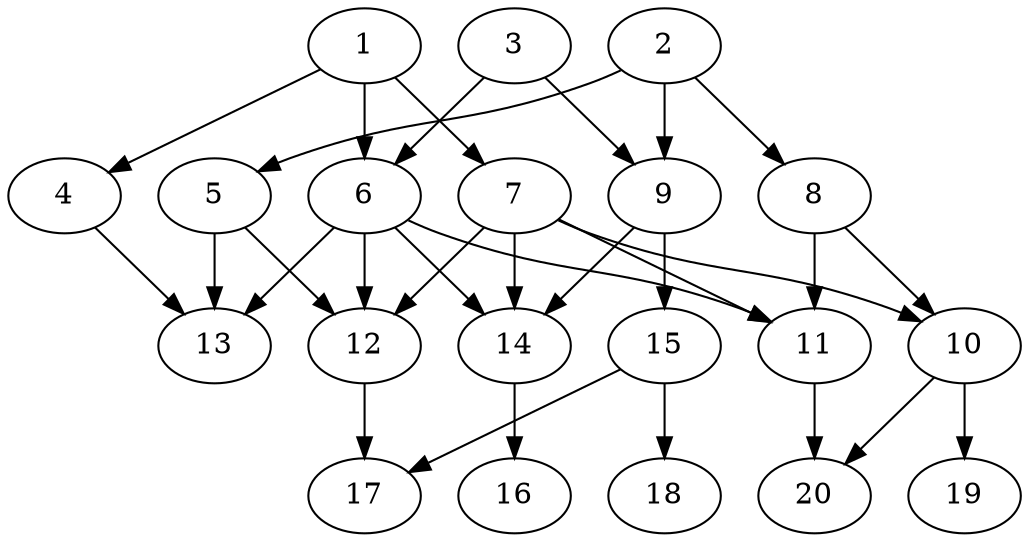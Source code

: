 // DAG automatically generated by daggen at Wed Jul 24 22:02:40 2019
// ./daggen --dot -n 20 --ccr 0.5 --fat 0.6 --regular 0.5 --density 0.5 --mindata 5242880 --maxdata 52428800 
digraph G {
  1 [size="34136064", alpha="0.09", expect_size="17068032"] 
  1 -> 4 [size ="17068032"]
  1 -> 6 [size ="17068032"]
  1 -> 7 [size ="17068032"]
  2 [size="22980608", alpha="0.16", expect_size="11490304"] 
  2 -> 5 [size ="11490304"]
  2 -> 8 [size ="11490304"]
  2 -> 9 [size ="11490304"]
  3 [size="80738304", alpha="0.15", expect_size="40369152"] 
  3 -> 6 [size ="40369152"]
  3 -> 9 [size ="40369152"]
  4 [size="20088832", alpha="0.07", expect_size="10044416"] 
  4 -> 13 [size ="10044416"]
  5 [size="25077760", alpha="0.17", expect_size="12538880"] 
  5 -> 12 [size ="12538880"]
  5 -> 13 [size ="12538880"]
  6 [size="17471488", alpha="0.15", expect_size="8735744"] 
  6 -> 11 [size ="8735744"]
  6 -> 12 [size ="8735744"]
  6 -> 13 [size ="8735744"]
  6 -> 14 [size ="8735744"]
  7 [size="24985600", alpha="0.20", expect_size="12492800"] 
  7 -> 10 [size ="12492800"]
  7 -> 11 [size ="12492800"]
  7 -> 12 [size ="12492800"]
  7 -> 14 [size ="12492800"]
  8 [size="87597056", alpha="0.07", expect_size="43798528"] 
  8 -> 10 [size ="43798528"]
  8 -> 11 [size ="43798528"]
  9 [size="85305344", alpha="0.14", expect_size="42652672"] 
  9 -> 14 [size ="42652672"]
  9 -> 15 [size ="42652672"]
  10 [size="99459072", alpha="0.07", expect_size="49729536"] 
  10 -> 19 [size ="49729536"]
  10 -> 20 [size ="49729536"]
  11 [size="41988096", alpha="0.11", expect_size="20994048"] 
  11 -> 20 [size ="20994048"]
  12 [size="86550528", alpha="0.04", expect_size="43275264"] 
  12 -> 17 [size ="43275264"]
  13 [size="68866048", alpha="0.10", expect_size="34433024"] 
  14 [size="44554240", alpha="0.11", expect_size="22277120"] 
  14 -> 16 [size ="22277120"]
  15 [size="78292992", alpha="0.02", expect_size="39146496"] 
  15 -> 17 [size ="39146496"]
  15 -> 18 [size ="39146496"]
  16 [size="64178176", alpha="0.19", expect_size="32089088"] 
  17 [size="40712192", alpha="0.01", expect_size="20356096"] 
  18 [size="40671232", alpha="0.19", expect_size="20335616"] 
  19 [size="74006528", alpha="0.03", expect_size="37003264"] 
  20 [size="45293568", alpha="0.18", expect_size="22646784"] 
}

